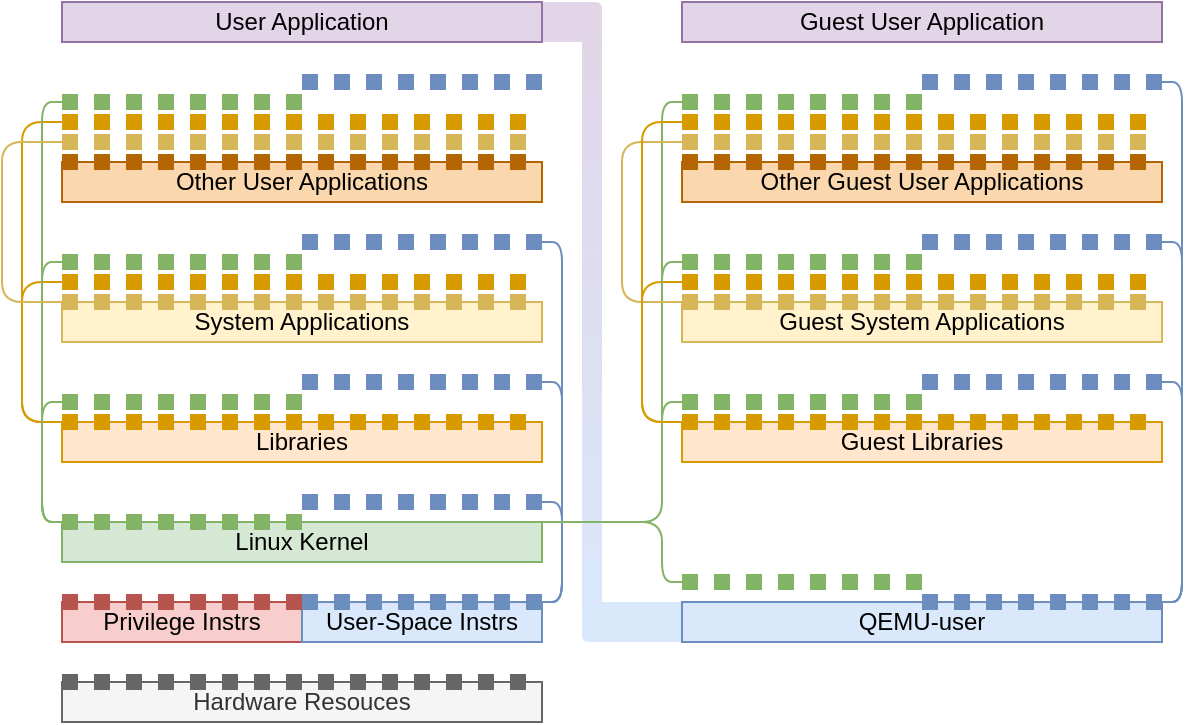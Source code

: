 <mxfile compressed="false" version="13.3.9" type="device">
  <diagram id="SuTt-NehiLuuTij5P4sI" name="Page-1">
    <mxGraphModel dx="865" dy="530" grid="1" gridSize="10" guides="0" tooltips="1" connect="0" arrows="0" fold="1" page="1" pageScale="1" pageWidth="850" pageHeight="1100" math="0" shadow="0">
      <root>
        <mxCell id="0" />
        <mxCell id="1" parent="0" />
        <mxCell id="YUqFAI1fPI6s1_6WJg1y-50" value="" style="rounded=1;whiteSpace=wrap;html=1;fillColor=#dae8fc;strokeColor=none;" parent="1" vertex="1">
          <mxGeometry x="300" y="470" width="90" height="20" as="geometry" />
        </mxCell>
        <mxCell id="YUqFAI1fPI6s1_6WJg1y-48" value="" style="rounded=1;whiteSpace=wrap;html=1;fillColor=#e1d5e7;strokeColor=none;" parent="1" vertex="1">
          <mxGeometry x="270" y="170" width="40" height="20" as="geometry" />
        </mxCell>
        <mxCell id="SXocVV9CbVZLcEvbND_1-4" value="" style="endArrow=none;dashed=1;html=1;strokeWidth=8;dashPattern=1 1;fillColor=#dae8fc;strokeColor=#6c8ebf;" parent="1" edge="1">
          <mxGeometry width="50" height="50" relative="1" as="geometry">
            <mxPoint x="160" y="290" as="sourcePoint" />
            <mxPoint x="280" y="290" as="targetPoint" />
          </mxGeometry>
        </mxCell>
        <mxCell id="SXocVV9CbVZLcEvbND_1-6" value="" style="endArrow=none;dashed=1;html=1;strokeWidth=8;dashPattern=1 1;fillColor=#d5e8d4;strokeColor=#82b366;" parent="1" edge="1">
          <mxGeometry width="50" height="50" relative="1" as="geometry">
            <mxPoint x="40" y="300" as="sourcePoint" />
            <mxPoint x="160" y="300" as="targetPoint" />
          </mxGeometry>
        </mxCell>
        <mxCell id="SXocVV9CbVZLcEvbND_1-8" value="" style="endArrow=none;dashed=1;html=1;strokeWidth=8;dashPattern=1 1;fillColor=#ffe6cc;strokeColor=#d79b00;" parent="1" edge="1">
          <mxGeometry width="50" height="50" relative="1" as="geometry">
            <mxPoint x="40" y="310" as="sourcePoint" />
            <mxPoint x="280" y="310" as="targetPoint" />
          </mxGeometry>
        </mxCell>
        <mxCell id="rswDAVN-zbumqpKh8glA-23" value="" style="endArrow=none;dashed=1;html=1;strokeWidth=8;dashPattern=1 1;fillColor=#dae8fc;strokeColor=#6c8ebf;" parent="1" edge="1">
          <mxGeometry width="50" height="50" relative="1" as="geometry">
            <mxPoint x="160" y="360" as="sourcePoint" />
            <mxPoint x="280" y="360" as="targetPoint" />
          </mxGeometry>
        </mxCell>
        <mxCell id="rswDAVN-zbumqpKh8glA-25" value="" style="endArrow=none;dashed=1;html=1;strokeWidth=8;dashPattern=1 1;fillColor=#d5e8d4;strokeColor=#82b366;" parent="1" edge="1">
          <mxGeometry width="50" height="50" relative="1" as="geometry">
            <mxPoint x="40" y="370" as="sourcePoint" />
            <mxPoint x="160" y="370" as="targetPoint" />
          </mxGeometry>
        </mxCell>
        <mxCell id="rswDAVN-zbumqpKh8glA-19" value="" style="endArrow=none;dashed=1;html=1;strokeWidth=8;dashPattern=1 1;fillColor=#dae8fc;strokeColor=#6c8ebf;" parent="1" edge="1">
          <mxGeometry width="50" height="50" relative="1" as="geometry">
            <mxPoint x="160" y="420" as="sourcePoint" />
            <mxPoint x="280" y="420" as="targetPoint" />
          </mxGeometry>
        </mxCell>
        <mxCell id="rswDAVN-zbumqpKh8glA-1" value="Hardware Resouces" style="rounded=0;whiteSpace=wrap;html=1;fillColor=#f5f5f5;strokeColor=#666666;fontColor=#333333;" parent="1" vertex="1">
          <mxGeometry x="40" y="510" width="240" height="20" as="geometry" />
        </mxCell>
        <mxCell id="rswDAVN-zbumqpKh8glA-2" value="Privilege Instrs" style="rounded=0;whiteSpace=wrap;html=1;fillColor=#f8cecc;strokeColor=#b85450;" parent="1" vertex="1">
          <mxGeometry x="40" y="470" width="120" height="20" as="geometry" />
        </mxCell>
        <mxCell id="rswDAVN-zbumqpKh8glA-3" value="User-Space Instrs" style="rounded=0;whiteSpace=wrap;html=1;fillColor=#dae8fc;strokeColor=#6c8ebf;" parent="1" vertex="1">
          <mxGeometry x="160" y="470" width="120" height="20" as="geometry" />
        </mxCell>
        <mxCell id="rswDAVN-zbumqpKh8glA-4" value="" style="endArrow=none;dashed=1;html=1;strokeWidth=8;dashPattern=1 1;fillColor=#f5f5f5;strokeColor=#666666;" parent="1" edge="1">
          <mxGeometry width="50" height="50" relative="1" as="geometry">
            <mxPoint x="40" y="510" as="sourcePoint" />
            <mxPoint x="280" y="510" as="targetPoint" />
          </mxGeometry>
        </mxCell>
        <mxCell id="rswDAVN-zbumqpKh8glA-7" value="Linux Kernel" style="rounded=0;whiteSpace=wrap;html=1;fillColor=#d5e8d4;strokeColor=#82b366;" parent="1" vertex="1">
          <mxGeometry x="40" y="430" width="240" height="20" as="geometry" />
        </mxCell>
        <mxCell id="rswDAVN-zbumqpKh8glA-8" value="" style="endArrow=none;dashed=1;html=1;strokeWidth=8;dashPattern=1 1;fillColor=#f8cecc;strokeColor=#b85450;" parent="1" edge="1">
          <mxGeometry width="50" height="50" relative="1" as="geometry">
            <mxPoint x="40" y="470" as="sourcePoint" />
            <mxPoint x="160" y="470" as="targetPoint" />
          </mxGeometry>
        </mxCell>
        <mxCell id="rswDAVN-zbumqpKh8glA-9" value="" style="endArrow=none;dashed=1;html=1;strokeWidth=8;dashPattern=1 1;fillColor=#dae8fc;strokeColor=#6c8ebf;" parent="1" edge="1">
          <mxGeometry width="50" height="50" relative="1" as="geometry">
            <mxPoint x="160" y="470" as="sourcePoint" />
            <mxPoint x="280" y="470" as="targetPoint" />
          </mxGeometry>
        </mxCell>
        <mxCell id="rswDAVN-zbumqpKh8glA-17" value="" style="endArrow=none;dashed=1;html=1;strokeWidth=8;dashPattern=1 1;fillColor=#d5e8d4;strokeColor=#82b366;" parent="1" edge="1">
          <mxGeometry width="50" height="50" relative="1" as="geometry">
            <mxPoint x="40" y="430" as="sourcePoint" />
            <mxPoint x="160" y="430" as="targetPoint" />
          </mxGeometry>
        </mxCell>
        <mxCell id="rswDAVN-zbumqpKh8glA-20" value="Libraries" style="rounded=0;whiteSpace=wrap;html=1;fillColor=#ffe6cc;strokeColor=#d79b00;" parent="1" vertex="1">
          <mxGeometry x="40" y="380" width="240" height="20" as="geometry" />
        </mxCell>
        <mxCell id="rswDAVN-zbumqpKh8glA-21" value="" style="endArrow=none;dashed=1;html=1;strokeWidth=8;dashPattern=1 1;fillColor=#ffe6cc;strokeColor=#d79b00;" parent="1" edge="1">
          <mxGeometry width="50" height="50" relative="1" as="geometry">
            <mxPoint x="40" y="380" as="sourcePoint" />
            <mxPoint x="280" y="380" as="targetPoint" />
          </mxGeometry>
        </mxCell>
        <mxCell id="SXocVV9CbVZLcEvbND_1-1" value="System Applications" style="rounded=0;whiteSpace=wrap;html=1;fillColor=#fff2cc;strokeColor=#d6b656;" parent="1" vertex="1">
          <mxGeometry x="40" y="320" width="240" height="20" as="geometry" />
        </mxCell>
        <mxCell id="SXocVV9CbVZLcEvbND_1-2" value="" style="endArrow=none;dashed=1;html=1;strokeWidth=8;dashPattern=1 1;fillColor=#fff2cc;strokeColor=#d6b656;" parent="1" edge="1">
          <mxGeometry width="50" height="50" relative="1" as="geometry">
            <mxPoint x="40" y="320" as="sourcePoint" />
            <mxPoint x="280" y="320" as="targetPoint" />
          </mxGeometry>
        </mxCell>
        <mxCell id="SXocVV9CbVZLcEvbND_1-31" value="" style="endArrow=none;html=1;strokeWidth=1;fillColor=#d5e8d4;strokeColor=#82b366;" parent="1" edge="1">
          <mxGeometry width="50" height="50" relative="1" as="geometry">
            <mxPoint x="40" y="430" as="sourcePoint" />
            <mxPoint x="40" y="370" as="targetPoint" />
            <Array as="points">
              <mxPoint x="30" y="430" />
              <mxPoint x="30" y="370" />
            </Array>
          </mxGeometry>
        </mxCell>
        <mxCell id="SXocVV9CbVZLcEvbND_1-32" value="" style="endArrow=none;html=1;strokeWidth=1;fillColor=#d5e8d4;strokeColor=#82b366;" parent="1" edge="1">
          <mxGeometry width="50" height="50" relative="1" as="geometry">
            <mxPoint x="40" y="430" as="sourcePoint" />
            <mxPoint x="40" y="300" as="targetPoint" />
            <Array as="points">
              <mxPoint x="30" y="430" />
              <mxPoint x="30" y="300" />
            </Array>
          </mxGeometry>
        </mxCell>
        <mxCell id="SXocVV9CbVZLcEvbND_1-33" value="" style="endArrow=none;html=1;strokeWidth=1;fillColor=#ffe6cc;strokeColor=#d79b00;" parent="1" edge="1">
          <mxGeometry width="50" height="50" relative="1" as="geometry">
            <mxPoint x="40" y="380" as="sourcePoint" />
            <mxPoint x="40" y="310" as="targetPoint" />
            <Array as="points">
              <mxPoint x="20" y="380" />
              <mxPoint x="20" y="310" />
            </Array>
          </mxGeometry>
        </mxCell>
        <mxCell id="SXocVV9CbVZLcEvbND_1-34" value="" style="endArrow=none;html=1;strokeWidth=1;fillColor=#dae8fc;strokeColor=#6c8ebf;" parent="1" edge="1">
          <mxGeometry width="50" height="50" relative="1" as="geometry">
            <mxPoint x="280" y="470" as="sourcePoint" />
            <mxPoint x="280" y="420" as="targetPoint" />
            <Array as="points">
              <mxPoint x="290" y="470" />
              <mxPoint x="290" y="420" />
            </Array>
          </mxGeometry>
        </mxCell>
        <mxCell id="SXocVV9CbVZLcEvbND_1-35" value="" style="endArrow=none;html=1;strokeWidth=1;fillColor=#dae8fc;strokeColor=#6c8ebf;" parent="1" edge="1">
          <mxGeometry width="50" height="50" relative="1" as="geometry">
            <mxPoint x="280" y="470" as="sourcePoint" />
            <mxPoint x="280" y="360" as="targetPoint" />
            <Array as="points">
              <mxPoint x="290" y="470" />
              <mxPoint x="290" y="360" />
            </Array>
          </mxGeometry>
        </mxCell>
        <mxCell id="SXocVV9CbVZLcEvbND_1-36" value="" style="endArrow=none;html=1;strokeWidth=1;fillColor=#dae8fc;strokeColor=#6c8ebf;" parent="1" edge="1">
          <mxGeometry width="50" height="50" relative="1" as="geometry">
            <mxPoint x="280" y="470" as="sourcePoint" />
            <mxPoint x="280" y="290" as="targetPoint" />
            <Array as="points">
              <mxPoint x="290" y="470" />
              <mxPoint x="290" y="290" />
            </Array>
          </mxGeometry>
        </mxCell>
        <mxCell id="SXocVV9CbVZLcEvbND_1-50" value="QEMU-user" style="rounded=0;whiteSpace=wrap;html=1;fillColor=#dae8fc;strokeColor=#6c8ebf;gradientDirection=north;" parent="1" vertex="1">
          <mxGeometry x="350" y="470" width="240" height="20" as="geometry" />
        </mxCell>
        <mxCell id="SXocVV9CbVZLcEvbND_1-51" value="User Application" style="rounded=0;whiteSpace=wrap;html=1;fillColor=#e1d5e7;strokeColor=#9673a6;" parent="1" vertex="1">
          <mxGeometry x="40" y="170" width="240" height="20" as="geometry" />
        </mxCell>
        <mxCell id="YUqFAI1fPI6s1_6WJg1y-1" value="Other User Applications" style="rounded=0;whiteSpace=wrap;html=1;fillColor=#fad7ac;strokeColor=#b46504;" parent="1" vertex="1">
          <mxGeometry x="40" y="250" width="240" height="20" as="geometry" />
        </mxCell>
        <mxCell id="YUqFAI1fPI6s1_6WJg1y-2" value="" style="endArrow=none;dashed=1;html=1;strokeWidth=8;dashPattern=1 1;fillColor=#dae8fc;strokeColor=#6c8ebf;" parent="1" edge="1">
          <mxGeometry width="50" height="50" relative="1" as="geometry">
            <mxPoint x="160" y="210" as="sourcePoint" />
            <mxPoint x="280" y="210" as="targetPoint" />
          </mxGeometry>
        </mxCell>
        <mxCell id="YUqFAI1fPI6s1_6WJg1y-3" value="" style="endArrow=none;dashed=1;html=1;strokeWidth=8;dashPattern=1 1;fillColor=#d5e8d4;strokeColor=#82b366;" parent="1" edge="1">
          <mxGeometry width="50" height="50" relative="1" as="geometry">
            <mxPoint x="40" y="220" as="sourcePoint" />
            <mxPoint x="160" y="220" as="targetPoint" />
          </mxGeometry>
        </mxCell>
        <mxCell id="YUqFAI1fPI6s1_6WJg1y-4" value="" style="endArrow=none;dashed=1;html=1;strokeWidth=8;dashPattern=1 1;fillColor=#ffe6cc;strokeColor=#d79b00;" parent="1" edge="1">
          <mxGeometry width="50" height="50" relative="1" as="geometry">
            <mxPoint x="40" y="230" as="sourcePoint" />
            <mxPoint x="280" y="230" as="targetPoint" />
          </mxGeometry>
        </mxCell>
        <mxCell id="YUqFAI1fPI6s1_6WJg1y-5" value="" style="endArrow=none;dashed=1;html=1;strokeWidth=8;dashPattern=1 1;fillColor=#fff2cc;strokeColor=#d6b656;" parent="1" edge="1">
          <mxGeometry width="50" height="50" relative="1" as="geometry">
            <mxPoint x="40" y="240" as="sourcePoint" />
            <mxPoint x="280" y="240" as="targetPoint" />
          </mxGeometry>
        </mxCell>
        <mxCell id="YUqFAI1fPI6s1_6WJg1y-6" value="" style="endArrow=none;dashed=1;html=1;strokeWidth=8;dashPattern=1 1;fillColor=#fad7ac;strokeColor=#b46504;" parent="1" edge="1">
          <mxGeometry width="50" height="50" relative="1" as="geometry">
            <mxPoint x="40" y="250" as="sourcePoint" />
            <mxPoint x="280" y="250" as="targetPoint" />
          </mxGeometry>
        </mxCell>
        <mxCell id="YUqFAI1fPI6s1_6WJg1y-49" value="" style="rounded=1;whiteSpace=wrap;html=1;fillColor=#e1d5e7;strokeColor=none;gradientColor=#DAE8FC;" parent="1" vertex="1">
          <mxGeometry x="300" y="180" width="10" height="300" as="geometry" />
        </mxCell>
        <mxCell id="SXocVV9CbVZLcEvbND_1-24" value="" style="endArrow=none;dashed=1;html=1;strokeWidth=8;dashPattern=1 1;fillColor=#dae8fc;strokeColor=#6c8ebf;" parent="1" edge="1">
          <mxGeometry width="50" height="50" relative="1" as="geometry">
            <mxPoint x="470" y="470" as="sourcePoint" />
            <mxPoint x="590" y="470" as="targetPoint" />
          </mxGeometry>
        </mxCell>
        <mxCell id="iCSMptj_sxdaxF4x2thJ-3" value="" style="endArrow=none;dashed=1;html=1;strokeWidth=8;dashPattern=1 1;fillColor=#dae8fc;strokeColor=#6c8ebf;" parent="1" edge="1">
          <mxGeometry width="50" height="50" relative="1" as="geometry">
            <mxPoint x="470" y="290" as="sourcePoint" />
            <mxPoint x="590" y="290" as="targetPoint" />
          </mxGeometry>
        </mxCell>
        <mxCell id="iCSMptj_sxdaxF4x2thJ-4" value="" style="endArrow=none;dashed=1;html=1;strokeWidth=8;dashPattern=1 1;fillColor=#d5e8d4;strokeColor=#82b366;" parent="1" edge="1">
          <mxGeometry width="50" height="50" relative="1" as="geometry">
            <mxPoint x="350" y="300" as="sourcePoint" />
            <mxPoint x="470" y="300" as="targetPoint" />
          </mxGeometry>
        </mxCell>
        <mxCell id="iCSMptj_sxdaxF4x2thJ-5" value="" style="endArrow=none;dashed=1;html=1;strokeWidth=8;dashPattern=1 1;fillColor=#ffe6cc;strokeColor=#d79b00;" parent="1" edge="1">
          <mxGeometry width="50" height="50" relative="1" as="geometry">
            <mxPoint x="350" y="310" as="sourcePoint" />
            <mxPoint x="590" y="310" as="targetPoint" />
          </mxGeometry>
        </mxCell>
        <mxCell id="iCSMptj_sxdaxF4x2thJ-6" value="" style="endArrow=none;dashed=1;html=1;strokeWidth=8;dashPattern=1 1;fillColor=#dae8fc;strokeColor=#6c8ebf;" parent="1" edge="1">
          <mxGeometry width="50" height="50" relative="1" as="geometry">
            <mxPoint x="470" y="360" as="sourcePoint" />
            <mxPoint x="590" y="360" as="targetPoint" />
          </mxGeometry>
        </mxCell>
        <mxCell id="iCSMptj_sxdaxF4x2thJ-7" value="" style="endArrow=none;dashed=1;html=1;strokeWidth=8;dashPattern=1 1;fillColor=#d5e8d4;strokeColor=#82b366;" parent="1" edge="1">
          <mxGeometry width="50" height="50" relative="1" as="geometry">
            <mxPoint x="350" y="370" as="sourcePoint" />
            <mxPoint x="470" y="370" as="targetPoint" />
          </mxGeometry>
        </mxCell>
        <mxCell id="iCSMptj_sxdaxF4x2thJ-8" value="Guest Libraries" style="rounded=0;whiteSpace=wrap;html=1;fillColor=#ffe6cc;strokeColor=#d79b00;" parent="1" vertex="1">
          <mxGeometry x="350" y="380" width="240" height="20" as="geometry" />
        </mxCell>
        <mxCell id="iCSMptj_sxdaxF4x2thJ-9" value="" style="endArrow=none;dashed=1;html=1;strokeWidth=8;dashPattern=1 1;fillColor=#ffe6cc;strokeColor=#d79b00;" parent="1" edge="1">
          <mxGeometry width="50" height="50" relative="1" as="geometry">
            <mxPoint x="350" y="380" as="sourcePoint" />
            <mxPoint x="590" y="380" as="targetPoint" />
          </mxGeometry>
        </mxCell>
        <mxCell id="iCSMptj_sxdaxF4x2thJ-10" value="Guest System Applications" style="rounded=0;whiteSpace=wrap;html=1;fillColor=#fff2cc;strokeColor=#d6b656;" parent="1" vertex="1">
          <mxGeometry x="350" y="320" width="240" height="20" as="geometry" />
        </mxCell>
        <mxCell id="iCSMptj_sxdaxF4x2thJ-11" value="" style="endArrow=none;dashed=1;html=1;strokeWidth=8;dashPattern=1 1;fillColor=#fff2cc;strokeColor=#d6b656;" parent="1" edge="1">
          <mxGeometry width="50" height="50" relative="1" as="geometry">
            <mxPoint x="350" y="320" as="sourcePoint" />
            <mxPoint x="590" y="320" as="targetPoint" />
          </mxGeometry>
        </mxCell>
        <mxCell id="iCSMptj_sxdaxF4x2thJ-12" value="" style="endArrow=none;html=1;strokeWidth=1;fillColor=#ffe6cc;strokeColor=#d79b00;" parent="1" edge="1">
          <mxGeometry width="50" height="50" relative="1" as="geometry">
            <mxPoint x="350" y="380" as="sourcePoint" />
            <mxPoint x="350" y="310" as="targetPoint" />
            <Array as="points">
              <mxPoint x="330" y="380" />
              <mxPoint x="330" y="310" />
            </Array>
          </mxGeometry>
        </mxCell>
        <mxCell id="iCSMptj_sxdaxF4x2thJ-13" value="Guest User Application" style="rounded=0;whiteSpace=wrap;html=1;fillColor=#e1d5e7;strokeColor=#9673a6;" parent="1" vertex="1">
          <mxGeometry x="350" y="170" width="240" height="20" as="geometry" />
        </mxCell>
        <mxCell id="iCSMptj_sxdaxF4x2thJ-14" value="Other Guest&amp;nbsp;User Applications" style="rounded=0;whiteSpace=wrap;html=1;fillColor=#fad7ac;strokeColor=#b46504;" parent="1" vertex="1">
          <mxGeometry x="350" y="250" width="240" height="20" as="geometry" />
        </mxCell>
        <mxCell id="iCSMptj_sxdaxF4x2thJ-15" value="" style="endArrow=none;dashed=1;html=1;strokeWidth=8;dashPattern=1 1;fillColor=#dae8fc;strokeColor=#6c8ebf;" parent="1" edge="1">
          <mxGeometry width="50" height="50" relative="1" as="geometry">
            <mxPoint x="470" y="210" as="sourcePoint" />
            <mxPoint x="590" y="210" as="targetPoint" />
          </mxGeometry>
        </mxCell>
        <mxCell id="iCSMptj_sxdaxF4x2thJ-16" value="" style="endArrow=none;dashed=1;html=1;strokeWidth=8;dashPattern=1 1;fillColor=#d5e8d4;strokeColor=#82b366;" parent="1" edge="1">
          <mxGeometry width="50" height="50" relative="1" as="geometry">
            <mxPoint x="350" y="220" as="sourcePoint" />
            <mxPoint x="470" y="220" as="targetPoint" />
          </mxGeometry>
        </mxCell>
        <mxCell id="iCSMptj_sxdaxF4x2thJ-17" value="" style="endArrow=none;dashed=1;html=1;strokeWidth=8;dashPattern=1 1;fillColor=#ffe6cc;strokeColor=#d79b00;" parent="1" edge="1">
          <mxGeometry width="50" height="50" relative="1" as="geometry">
            <mxPoint x="350" y="230" as="sourcePoint" />
            <mxPoint x="590" y="230" as="targetPoint" />
          </mxGeometry>
        </mxCell>
        <mxCell id="iCSMptj_sxdaxF4x2thJ-18" value="" style="endArrow=none;dashed=1;html=1;strokeWidth=8;dashPattern=1 1;fillColor=#fff2cc;strokeColor=#d6b656;" parent="1" edge="1">
          <mxGeometry width="50" height="50" relative="1" as="geometry">
            <mxPoint x="350" y="240" as="sourcePoint" />
            <mxPoint x="590" y="240" as="targetPoint" />
          </mxGeometry>
        </mxCell>
        <mxCell id="iCSMptj_sxdaxF4x2thJ-19" value="" style="endArrow=none;dashed=1;html=1;strokeWidth=8;dashPattern=1 1;fillColor=#fad7ac;strokeColor=#b46504;" parent="1" edge="1">
          <mxGeometry width="50" height="50" relative="1" as="geometry">
            <mxPoint x="350" y="250" as="sourcePoint" />
            <mxPoint x="590" y="250" as="targetPoint" />
          </mxGeometry>
        </mxCell>
        <mxCell id="iCSMptj_sxdaxF4x2thJ-20" value="" style="endArrow=none;html=1;fillColor=#d5e8d4;strokeColor=#82b366;" parent="1" edge="1">
          <mxGeometry width="50" height="50" relative="1" as="geometry">
            <mxPoint x="160" y="430" as="sourcePoint" />
            <mxPoint x="350" y="460" as="targetPoint" />
            <Array as="points">
              <mxPoint x="340" y="430" />
              <mxPoint x="340" y="460" />
            </Array>
          </mxGeometry>
        </mxCell>
        <mxCell id="iCSMptj_sxdaxF4x2thJ-21" value="" style="endArrow=none;dashed=1;html=1;strokeWidth=8;dashPattern=1 1;fillColor=#d5e8d4;strokeColor=#82b366;" parent="1" edge="1">
          <mxGeometry width="50" height="50" relative="1" as="geometry">
            <mxPoint x="350" y="460" as="sourcePoint" />
            <mxPoint x="470" y="460" as="targetPoint" />
          </mxGeometry>
        </mxCell>
        <mxCell id="iCSMptj_sxdaxF4x2thJ-22" value="" style="endArrow=none;html=1;fillColor=#d5e8d4;strokeColor=#82b366;" parent="1" edge="1">
          <mxGeometry width="50" height="50" relative="1" as="geometry">
            <mxPoint x="290" y="430" as="sourcePoint" />
            <mxPoint x="350" y="370" as="targetPoint" />
            <Array as="points">
              <mxPoint x="340" y="430" />
              <mxPoint x="340" y="370" />
            </Array>
          </mxGeometry>
        </mxCell>
        <mxCell id="iCSMptj_sxdaxF4x2thJ-23" value="" style="endArrow=none;html=1;fillColor=#d5e8d4;strokeColor=#82b366;" parent="1" edge="1">
          <mxGeometry width="50" height="50" relative="1" as="geometry">
            <mxPoint x="340" y="420" as="sourcePoint" />
            <mxPoint x="350" y="300" as="targetPoint" />
            <Array as="points">
              <mxPoint x="340" y="300" />
            </Array>
          </mxGeometry>
        </mxCell>
        <mxCell id="iCSMptj_sxdaxF4x2thJ-24" value="" style="endArrow=none;html=1;fillColor=#d5e8d4;strokeColor=#82b366;" parent="1" edge="1">
          <mxGeometry width="50" height="50" relative="1" as="geometry">
            <mxPoint x="340" y="410" as="sourcePoint" />
            <mxPoint x="350" y="220" as="targetPoint" />
            <Array as="points">
              <mxPoint x="340" y="220" />
            </Array>
          </mxGeometry>
        </mxCell>
        <mxCell id="iCSMptj_sxdaxF4x2thJ-26" value="" style="endArrow=none;html=1;strokeWidth=1;fillColor=#ffe6cc;strokeColor=#d79b00;" parent="1" edge="1">
          <mxGeometry width="50" height="50" relative="1" as="geometry">
            <mxPoint x="40" y="380" as="sourcePoint" />
            <mxPoint x="40" y="230" as="targetPoint" />
            <Array as="points">
              <mxPoint x="20" y="380" />
              <mxPoint x="20" y="230" />
            </Array>
          </mxGeometry>
        </mxCell>
        <mxCell id="iCSMptj_sxdaxF4x2thJ-27" value="" style="endArrow=none;html=1;strokeWidth=1;fillColor=#d5e8d4;strokeColor=#82b366;" parent="1" edge="1">
          <mxGeometry width="50" height="50" relative="1" as="geometry">
            <mxPoint x="40" y="430" as="sourcePoint" />
            <mxPoint x="40" y="220" as="targetPoint" />
            <Array as="points">
              <mxPoint x="30" y="430" />
              <mxPoint x="30" y="220" />
            </Array>
          </mxGeometry>
        </mxCell>
        <mxCell id="iCSMptj_sxdaxF4x2thJ-28" value="" style="endArrow=none;html=1;strokeWidth=1;fillColor=#fff2cc;strokeColor=#d6b656;" parent="1" edge="1">
          <mxGeometry width="50" height="50" relative="1" as="geometry">
            <mxPoint x="40" y="320" as="sourcePoint" />
            <mxPoint x="40" y="240" as="targetPoint" />
            <Array as="points">
              <mxPoint x="10" y="320" />
              <mxPoint x="10" y="240" />
            </Array>
          </mxGeometry>
        </mxCell>
        <mxCell id="iCSMptj_sxdaxF4x2thJ-29" value="" style="endArrow=none;html=1;strokeWidth=1;fillColor=#fff2cc;strokeColor=#d6b656;" parent="1" edge="1">
          <mxGeometry width="50" height="50" relative="1" as="geometry">
            <mxPoint x="350" y="320" as="sourcePoint" />
            <mxPoint x="350" y="240" as="targetPoint" />
            <Array as="points">
              <mxPoint x="320" y="320" />
              <mxPoint x="320" y="240" />
            </Array>
          </mxGeometry>
        </mxCell>
        <mxCell id="iCSMptj_sxdaxF4x2thJ-30" value="" style="endArrow=none;html=1;strokeWidth=1;fillColor=#ffe6cc;strokeColor=#d79b00;" parent="1" edge="1">
          <mxGeometry width="50" height="50" relative="1" as="geometry">
            <mxPoint x="350" y="380" as="sourcePoint" />
            <mxPoint x="350" y="230" as="targetPoint" />
            <Array as="points">
              <mxPoint x="330" y="380" />
              <mxPoint x="330" y="230" />
            </Array>
          </mxGeometry>
        </mxCell>
        <mxCell id="NWm1nmCNmi7FXiGkKt8Z-1" value="" style="endArrow=none;html=1;strokeWidth=1;fillColor=#dae8fc;strokeColor=#6c8ebf;" edge="1" parent="1">
          <mxGeometry width="50" height="50" relative="1" as="geometry">
            <mxPoint x="590" y="470" as="sourcePoint" />
            <mxPoint x="590" y="290" as="targetPoint" />
            <Array as="points">
              <mxPoint x="600" y="470" />
              <mxPoint x="600" y="290" />
            </Array>
          </mxGeometry>
        </mxCell>
        <mxCell id="NWm1nmCNmi7FXiGkKt8Z-2" value="" style="endArrow=none;html=1;strokeWidth=1;fillColor=#dae8fc;strokeColor=#6c8ebf;" edge="1" parent="1">
          <mxGeometry width="50" height="50" relative="1" as="geometry">
            <mxPoint x="590" y="470" as="sourcePoint" />
            <mxPoint x="590" y="210" as="targetPoint" />
            <Array as="points">
              <mxPoint x="600" y="470" />
              <mxPoint x="600" y="210" />
            </Array>
          </mxGeometry>
        </mxCell>
        <mxCell id="NWm1nmCNmi7FXiGkKt8Z-3" value="" style="endArrow=none;html=1;strokeWidth=1;fillColor=#dae8fc;strokeColor=#6c8ebf;" edge="1" parent="1">
          <mxGeometry width="50" height="50" relative="1" as="geometry">
            <mxPoint x="590" y="470" as="sourcePoint" />
            <mxPoint x="590" y="360" as="targetPoint" />
            <Array as="points">
              <mxPoint x="600" y="470" />
              <mxPoint x="600" y="360" />
            </Array>
          </mxGeometry>
        </mxCell>
      </root>
    </mxGraphModel>
  </diagram>
</mxfile>
